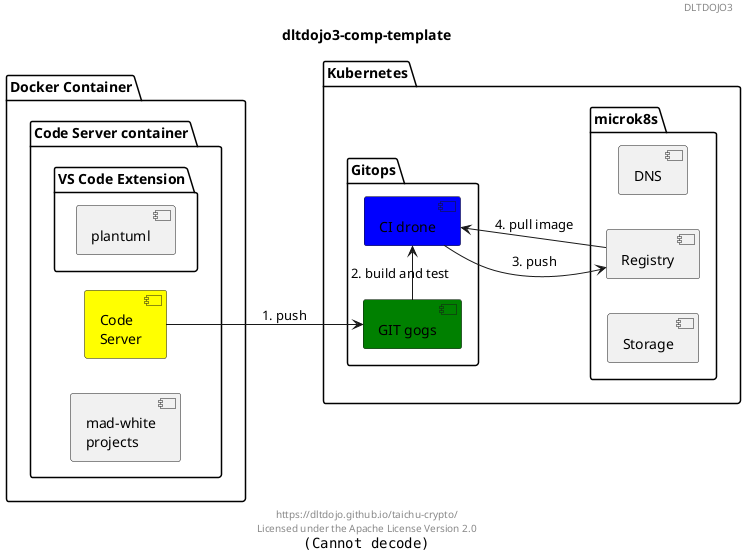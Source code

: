 @startuml
header DLTDOJO3
footer 
https://dltdojo.github.io/taichu-crypto/
Licensed under the Apache License Version 2.0
<img:../images/qr-taichu-crypto.png{scale=0.5}>
end footer
title dltdojo3-comp-template
skinparam handwritten false
left to right direction

package "Docker Container" {
    folder "Code Server container"{
      [Code\nServer] as CS #Yellow
      [mad-white\nprojects]
      folder "VS Code Extension"{
       [plantuml]
      }
    }
}

package "Kubernetes" {
  folder "microk8s" {
	[DNS]
	[Registry]
	[Storage]
  }
  folder "Gitops"{
    [GIT gogs] as GIT #Green
    [CI drone] as CI #Blue
  }
}

CS --> GIT : 1. push
GIT -> CI : 2. build and test
CI --> Registry : 3. push
CI <-- Registry : 4. pull image

@enduml
